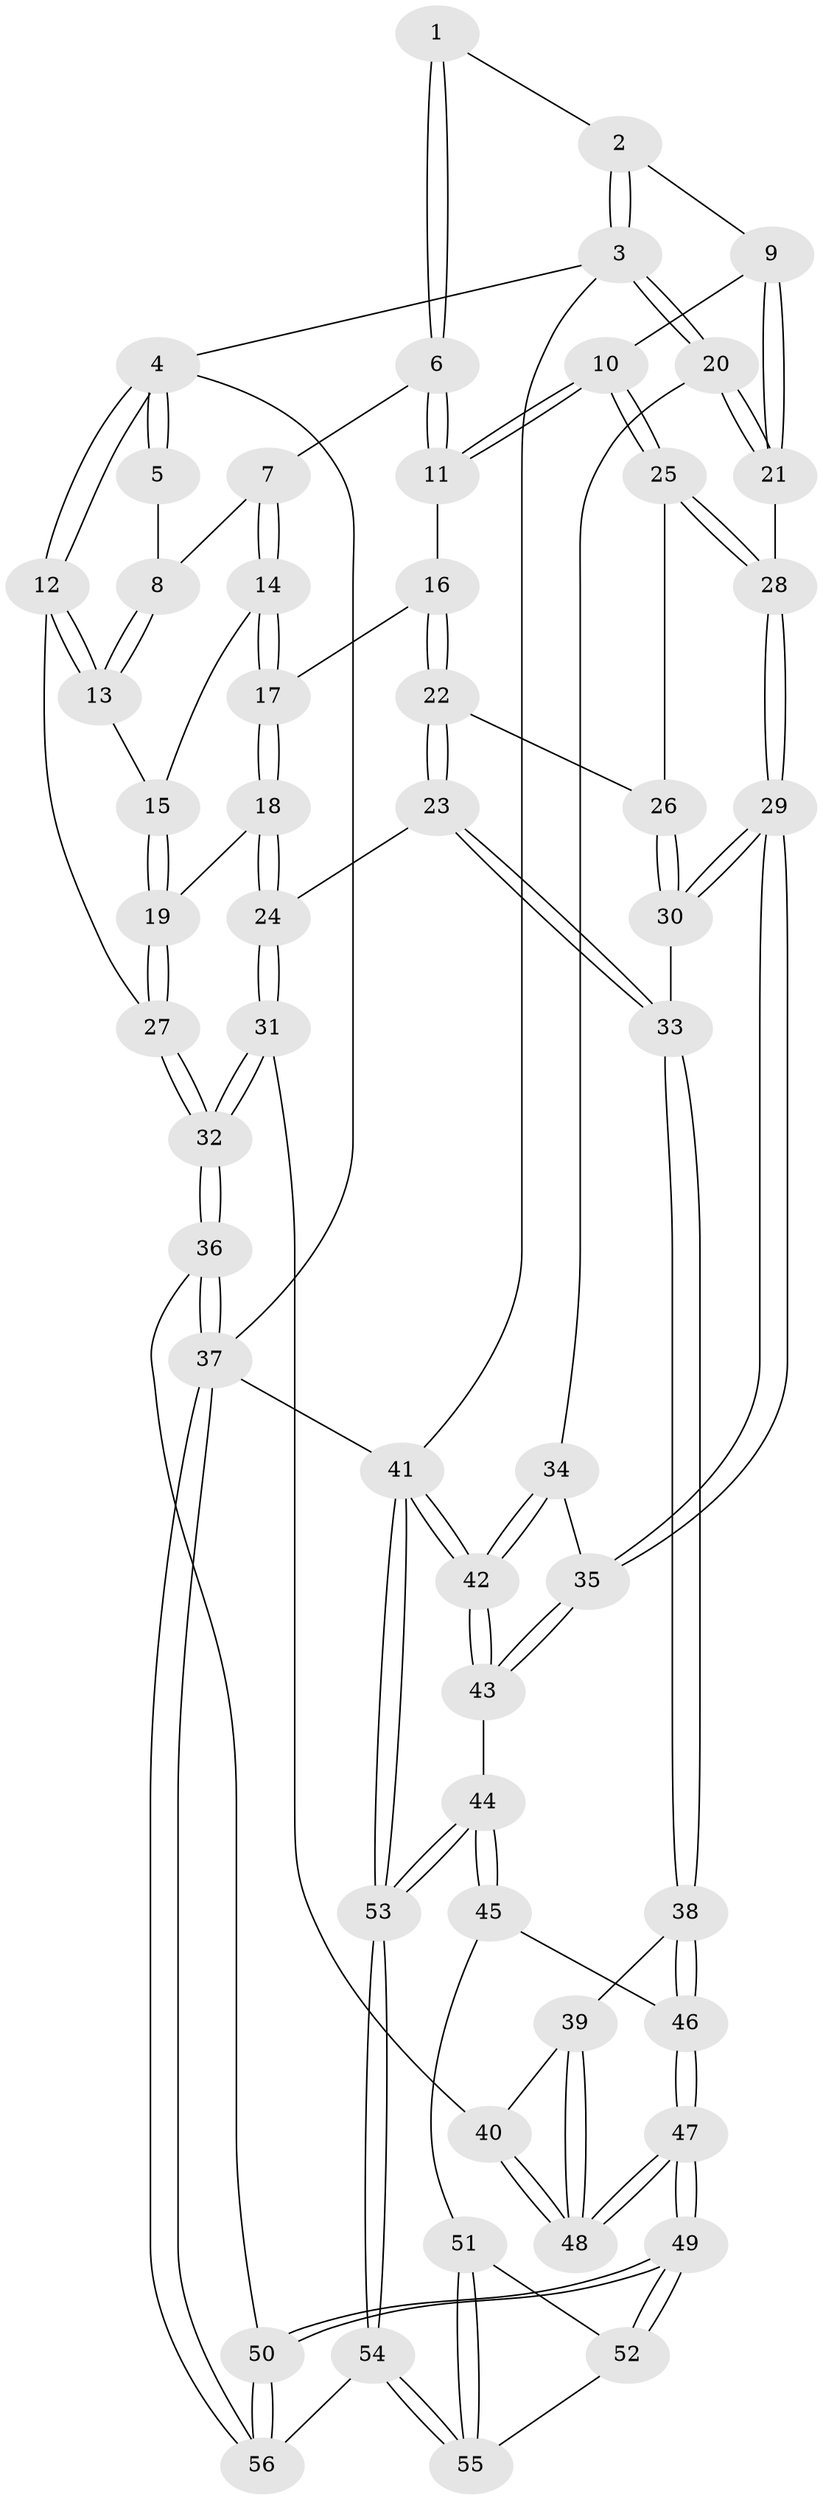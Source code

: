 // Generated by graph-tools (version 1.1) at 2025/51/03/09/25 03:51:11]
// undirected, 56 vertices, 137 edges
graph export_dot {
graph [start="1"]
  node [color=gray90,style=filled];
  1 [pos="+0.5092537835777396+0"];
  2 [pos="+0.9950300073297296+0"];
  3 [pos="+1+0"];
  4 [pos="+0+0"];
  5 [pos="+0.24038429952730184+0"];
  6 [pos="+0.4934192405306818+0.006478061030513549"];
  7 [pos="+0.20902898671654424+0.16068086028484194"];
  8 [pos="+0.17160832015594232+0.12123576237695924"];
  9 [pos="+0.7290311653361131+0.31490804640887604"];
  10 [pos="+0.642783176492382+0.327603330569325"];
  11 [pos="+0.5148327011387083+0.27445578678922783"];
  12 [pos="+0+0.13138163258949628"];
  13 [pos="+0+0.1360613679447701"];
  14 [pos="+0.222165009868591+0.21933615198084927"];
  15 [pos="+0.11507381728957126+0.2606875585370801"];
  16 [pos="+0.48861785055986195+0.2922953120639536"];
  17 [pos="+0.2902778106079457+0.3037766776264902"];
  18 [pos="+0.1696828442639925+0.4589653915936827"];
  19 [pos="+0.12579022568095316+0.44057756370671197"];
  20 [pos="+1+0.423845096176331"];
  21 [pos="+0.9069571980787936+0.39500788916083246"];
  22 [pos="+0.42210089046270466+0.5199240264466839"];
  23 [pos="+0.4091893202541245+0.5506040646144845"];
  24 [pos="+0.20030163377912016+0.5336212682531029"];
  25 [pos="+0.6432731977193221+0.35543703351207095"];
  26 [pos="+0.5991680024380867+0.5124257934440922"];
  27 [pos="+0+0.3866176441561193"];
  28 [pos="+0.7236815545693798+0.5777394728164654"];
  29 [pos="+0.7118121371975761+0.6616994839545888"];
  30 [pos="+0.5964045057076446+0.6107556620317148"];
  31 [pos="+0.1362049813978522+0.7257242221118727"];
  32 [pos="+0+0.8159205950421752"];
  33 [pos="+0.4536958413486697+0.6365123953469047"];
  34 [pos="+1+0.47403669247200925"];
  35 [pos="+0.716273982145651+0.6683609846539972"];
  36 [pos="+0+1"];
  37 [pos="+0+1"];
  38 [pos="+0.4516924676220053+0.6456598073218668"];
  39 [pos="+0.3985001750520686+0.6713108501497366"];
  40 [pos="+0.1427052688189008+0.7298296620150362"];
  41 [pos="+1+1"];
  42 [pos="+1+0.795851576953197"];
  43 [pos="+0.7494109275419256+0.8225869579645202"];
  44 [pos="+0.7079600937703873+0.868882059267753"];
  45 [pos="+0.518001010797211+0.815509145610099"];
  46 [pos="+0.48132759074927833+0.7816107986365206"];
  47 [pos="+0.2725458957245541+0.8615607900927531"];
  48 [pos="+0.265701614949811+0.8524867995575014"];
  49 [pos="+0.27822355945643307+0.9033211500199314"];
  50 [pos="+0.2775006335003793+0.906784848311552"];
  51 [pos="+0.49574196935122306+0.8533410173822527"];
  52 [pos="+0.3816655282772576+0.9227328337625416"];
  53 [pos="+0.6648779326540287+1"];
  54 [pos="+0.5316439434277603+1"];
  55 [pos="+0.4572570308041421+0.9688691720985262"];
  56 [pos="+0.23497255092368172+1"];
  1 -- 2;
  1 -- 6;
  1 -- 6;
  2 -- 3;
  2 -- 3;
  2 -- 9;
  3 -- 4;
  3 -- 20;
  3 -- 20;
  3 -- 41;
  4 -- 5;
  4 -- 5;
  4 -- 12;
  4 -- 12;
  4 -- 37;
  5 -- 8;
  6 -- 7;
  6 -- 11;
  6 -- 11;
  7 -- 8;
  7 -- 14;
  7 -- 14;
  8 -- 13;
  8 -- 13;
  9 -- 10;
  9 -- 21;
  9 -- 21;
  10 -- 11;
  10 -- 11;
  10 -- 25;
  10 -- 25;
  11 -- 16;
  12 -- 13;
  12 -- 13;
  12 -- 27;
  13 -- 15;
  14 -- 15;
  14 -- 17;
  14 -- 17;
  15 -- 19;
  15 -- 19;
  16 -- 17;
  16 -- 22;
  16 -- 22;
  17 -- 18;
  17 -- 18;
  18 -- 19;
  18 -- 24;
  18 -- 24;
  19 -- 27;
  19 -- 27;
  20 -- 21;
  20 -- 21;
  20 -- 34;
  21 -- 28;
  22 -- 23;
  22 -- 23;
  22 -- 26;
  23 -- 24;
  23 -- 33;
  23 -- 33;
  24 -- 31;
  24 -- 31;
  25 -- 26;
  25 -- 28;
  25 -- 28;
  26 -- 30;
  26 -- 30;
  27 -- 32;
  27 -- 32;
  28 -- 29;
  28 -- 29;
  29 -- 30;
  29 -- 30;
  29 -- 35;
  29 -- 35;
  30 -- 33;
  31 -- 32;
  31 -- 32;
  31 -- 40;
  32 -- 36;
  32 -- 36;
  33 -- 38;
  33 -- 38;
  34 -- 35;
  34 -- 42;
  34 -- 42;
  35 -- 43;
  35 -- 43;
  36 -- 37;
  36 -- 37;
  36 -- 50;
  37 -- 56;
  37 -- 56;
  37 -- 41;
  38 -- 39;
  38 -- 46;
  38 -- 46;
  39 -- 40;
  39 -- 48;
  39 -- 48;
  40 -- 48;
  40 -- 48;
  41 -- 42;
  41 -- 42;
  41 -- 53;
  41 -- 53;
  42 -- 43;
  42 -- 43;
  43 -- 44;
  44 -- 45;
  44 -- 45;
  44 -- 53;
  44 -- 53;
  45 -- 46;
  45 -- 51;
  46 -- 47;
  46 -- 47;
  47 -- 48;
  47 -- 48;
  47 -- 49;
  47 -- 49;
  49 -- 50;
  49 -- 50;
  49 -- 52;
  49 -- 52;
  50 -- 56;
  50 -- 56;
  51 -- 52;
  51 -- 55;
  51 -- 55;
  52 -- 55;
  53 -- 54;
  53 -- 54;
  54 -- 55;
  54 -- 55;
  54 -- 56;
}
